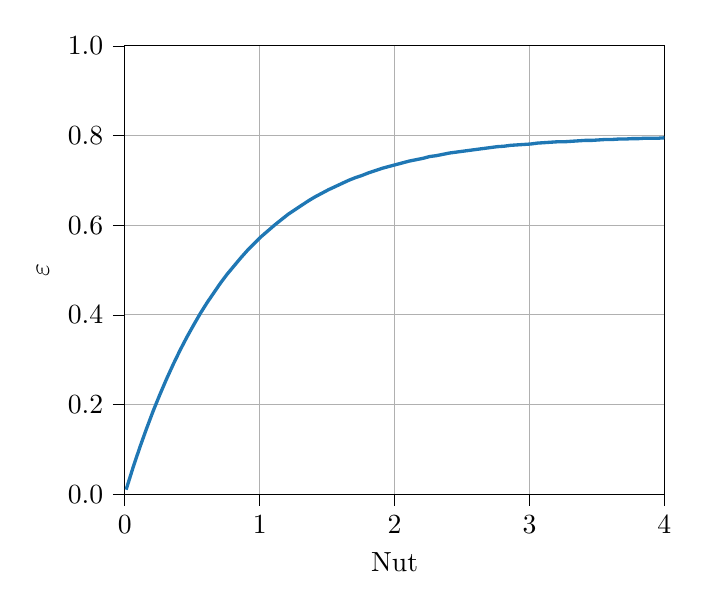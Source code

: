 % This file was created with tikzplotlib v0.9.12.
\begin{tikzpicture}

\definecolor{color0}{rgb}{0.122,0.467,0.706}

\begin{axis}[
tick align=outside,
tick pos=left,
x grid style={white!69.02!black},
xlabel={Nut},
xmajorgrids,
xmin=0, xmax=4,
xtick style={color=black},
y grid style={white!69.02!black},
ylabel={\(\displaystyle \varepsilon\)},
ymajorgrids,
ymin=0, ymax=1,
ytick style={color=black},
ytick={0,0.2,0.4,0.6,0.8,1},
yticklabels={0.0,0.2,0.4,0.6,0.8,1.0}
]
\addplot [very thick, color0]
table {%
0.01 0.01
0.06 0.058
0.11 0.103
0.16 0.145
0.21 0.185
0.26 0.222
0.31 0.257
0.36 0.29
0.41 0.321
0.46 0.35
0.51 0.377
0.56 0.403
0.61 0.427
0.66 0.449
0.71 0.471
0.76 0.491
0.81 0.509
0.86 0.527
0.91 0.544
0.96 0.559
1.01 0.574
1.06 0.587
1.11 0.6
1.16 0.612
1.21 0.624
1.26 0.634
1.31 0.644
1.36 0.654
1.41 0.663
1.46 0.671
1.51 0.679
1.56 0.686
1.61 0.693
1.66 0.7
1.71 0.706
1.76 0.711
1.81 0.717
1.86 0.722
1.91 0.727
1.96 0.731
2.01 0.735
2.06 0.739
2.11 0.743
2.16 0.746
2.21 0.749
2.26 0.753
2.31 0.755
2.36 0.758
2.41 0.761
2.46 0.763
2.51 0.765
2.56 0.767
2.61 0.769
2.66 0.771
2.71 0.773
2.76 0.775
2.81 0.776
2.86 0.778
2.91 0.779
2.96 0.78
3.01 0.781
3.06 0.783
3.11 0.784
3.16 0.785
3.21 0.786
3.26 0.786
3.31 0.787
3.36 0.788
3.41 0.789
3.46 0.789
3.51 0.79
3.56 0.791
3.61 0.791
3.66 0.792
3.71 0.792
3.76 0.793
3.81 0.793
3.86 0.794
3.91 0.794
3.96 0.794
4.01 0.795
4.06 0.795
4.11 0.795
4.16 0.796
4.21 0.796
4.26 0.796
4.31 0.796
4.36 0.797
4.41 0.797
4.46 0.797
4.51 0.797
4.56 0.797
4.61 0.797
4.66 0.798
4.71 0.798
4.76 0.798
4.81 0.798
4.86 0.798
4.91 0.798
4.96 0.798
5.01 0.798
5.06 0.799
5.11 0.799
5.16 0.799
5.21 0.799
5.26 0.799
5.31 0.799
5.36 0.799
5.41 0.799
5.46 0.799
5.51 0.799
5.56 0.799
5.61 0.799
5.66 0.799
5.71 0.799
5.76 0.799
5.81 0.799
5.86 0.799
5.91 0.8
5.96 0.8
};
\end{axis}

\end{tikzpicture}
